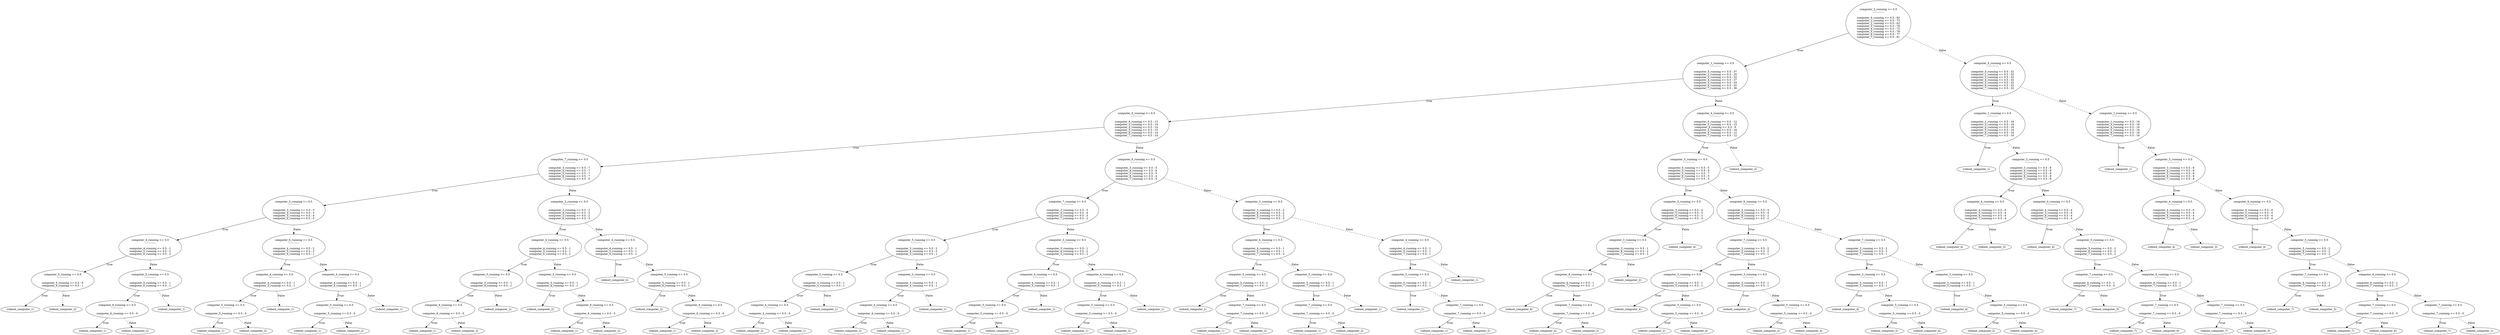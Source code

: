 digraph {
0 [label="computer_2_running <= 0.5
--------------

computer_0_running <= 0.5 : 82
computer_1_running <= 0.5 : 73
computer_2_running <= 0.5 : 63
computer_3_running <= 0.5 : 78
computer_4_running <= 0.5 : 72
computer_5_running <= 0.5 : 78
computer_6_running <= 0.5 : 77
computer_7_running <= 0.5 : 81"];
1 [label="computer_1_running <= 0.5
--------------

computer_0_running <= 0.5 : 37
computer_1_running <= 0.5 : 25
computer_3_running <= 0.5 : 32
computer_4_running <= 0.5 : 37
computer_5_running <= 0.5 : 33
computer_6_running <= 0.5 : 32
computer_7_running <= 0.5 : 36"];
2 [label="computer_0_running <= 0.5
--------------

computer_0_running <= 0.5 : 13
computer_3_running <= 0.5 : 14
computer_4_running <= 0.5 : 14
computer_5_running <= 0.5 : 15
computer_6_running <= 0.5 : 14
computer_7_running <= 0.5 : 14"];
3 [label="computer_7_running <= 0.5
--------------

computer_3_running <= 0.5 : 7
computer_4_running <= 0.5 : 7
computer_5_running <= 0.5 : 7
computer_6_running <= 0.5 : 7
computer_7_running <= 0.5 : 5"];
4 [label="computer_3_running <= 0.5
--------------

computer_3_running <= 0.5 : 3
computer_4_running <= 0.5 : 3
computer_5_running <= 0.5 : 4
computer_6_running <= 0.5 : 3"];
5 [label="computer_4_running <= 0.5
--------------

computer_4_running <= 0.5 : 1
computer_5_running <= 0.5 : 2
computer_6_running <= 0.5 : 2"];
6 [label="computer_5_running <= 0.5
--------------

computer_5_running <= 0.5 : 0
computer_6_running <= 0.5 : 1"];
7 [label="(reboot_computer_1)"];
6 -> 7 [label="True"];
8 [label="(reboot_computer_2)"];
6 -> 8 [style="dashed", label="False"];
5 -> 6 [label="True"];
9 [label="computer_5_running <= 0.5
--------------

computer_5_running <= 0.5 : 1
computer_6_running <= 0.5 : 1"];
10 [label="computer_6_running <= 0.5
--------------

computer_6_running <= 0.5 : 0"];
11 [label="(reboot_computer_1)"];
10 -> 11 [label="True"];
12 [label="(reboot_computer_2)"];
10 -> 12 [style="dashed", label="False"];
9 -> 10 [label="True"];
13 [label="(reboot_computer_1)"];
9 -> 13 [style="dashed", label="False"];
5 -> 9 [style="dashed", label="False"];
4 -> 5 [label="True"];
14 [label="computer_6_running <= 0.5
--------------

computer_4_running <= 0.5 : 2
computer_5_running <= 0.5 : 2
computer_6_running <= 0.5 : 1"];
15 [label="computer_4_running <= 0.5
--------------

computer_4_running <= 0.5 : 1
computer_5_running <= 0.5 : 1"];
16 [label="computer_5_running <= 0.5
--------------

computer_5_running <= 0.5 : 0"];
17 [label="(reboot_computer_1)"];
16 -> 17 [label="True"];
18 [label="(reboot_computer_2)"];
16 -> 18 [style="dashed", label="False"];
15 -> 16 [label="True"];
19 [label="(reboot_computer_1)"];
15 -> 19 [style="dashed", label="False"];
14 -> 15 [label="True"];
20 [label="computer_4_running <= 0.5
--------------

computer_4_running <= 0.5 : 1
computer_5_running <= 0.5 : 1"];
21 [label="computer_5_running <= 0.5
--------------

computer_5_running <= 0.5 : 0"];
22 [label="(reboot_computer_1)"];
21 -> 22 [label="True"];
23 [label="(reboot_computer_2)"];
21 -> 23 [style="dashed", label="False"];
20 -> 21 [label="True"];
24 [label="(reboot_computer_1)"];
20 -> 24 [style="dashed", label="False"];
14 -> 20 [style="dashed", label="False"];
4 -> 14 [style="dashed", label="False"];
3 -> 4 [label="True"];
25 [label="computer_3_running <= 0.5
--------------

computer_3_running <= 0.5 : 2
computer_4_running <= 0.5 : 2
computer_5_running <= 0.5 : 2
computer_6_running <= 0.5 : 3"];
26 [label="computer_4_running <= 0.5
--------------

computer_4_running <= 0.5 : 1
computer_5_running <= 0.5 : 1
computer_6_running <= 0.5 : 2"];
27 [label="computer_5_running <= 0.5
--------------

computer_5_running <= 0.5 : 1
computer_6_running <= 0.5 : 1"];
28 [label="computer_6_running <= 0.5
--------------

computer_6_running <= 0.5 : 0"];
29 [label="(reboot_computer_1)"];
28 -> 29 [label="True"];
30 [label="(reboot_computer_2)"];
28 -> 30 [style="dashed", label="False"];
27 -> 28 [label="True"];
31 [label="(reboot_computer_2)"];
27 -> 31 [style="dashed", label="False"];
26 -> 27 [label="True"];
32 [label="computer_5_running <= 0.5
--------------

computer_5_running <= 0.5 : 1
computer_6_running <= 0.5 : 1"];
33 [label="(reboot_computer_2)"];
32 -> 33 [label="True"];
34 [label="computer_6_running <= 0.5
--------------

computer_6_running <= 0.5 : 0"];
35 [label="(reboot_computer_1)"];
34 -> 35 [label="True"];
36 [label="(reboot_computer_2)"];
34 -> 36 [style="dashed", label="False"];
32 -> 34 [style="dashed", label="False"];
26 -> 32 [style="dashed", label="False"];
25 -> 26 [label="True"];
37 [label="computer_4_running <= 0.5
--------------

computer_4_running <= 0.5 : 1
computer_5_running <= 0.5 : 1
computer_6_running <= 0.5 : 1"];
38 [label="(reboot_computer_2)"];
37 -> 38 [label="True"];
39 [label="computer_5_running <= 0.5
--------------

computer_5_running <= 0.5 : 1
computer_6_running <= 0.5 : 1"];
40 [label="(reboot_computer_2)"];
39 -> 40 [label="True"];
41 [label="computer_6_running <= 0.5
--------------

computer_6_running <= 0.5 : 0"];
42 [label="(reboot_computer_1)"];
41 -> 42 [label="True"];
43 [label="(reboot_computer_2)"];
41 -> 43 [style="dashed", label="False"];
39 -> 41 [style="dashed", label="False"];
37 -> 39 [style="dashed", label="False"];
25 -> 37 [style="dashed", label="False"];
3 -> 25 [style="dashed", label="False"];
2 -> 3 [label="True"];
44 [label="computer_6_running <= 0.5
--------------

computer_3_running <= 0.5 : 5
computer_4_running <= 0.5 : 6
computer_5_running <= 0.5 : 5
computer_6_running <= 0.5 : 4
computer_7_running <= 0.5 : 5"];
45 [label="computer_7_running <= 0.5
--------------

computer_3_running <= 0.5 : 3
computer_4_running <= 0.5 : 4
computer_5_running <= 0.5 : 3
computer_7_running <= 0.5 : 2"];
46 [label="computer_5_running <= 0.5
--------------

computer_3_running <= 0.5 : 2
computer_4_running <= 0.5 : 2
computer_5_running <= 0.5 : 1"];
47 [label="computer_3_running <= 0.5
--------------

computer_3_running <= 0.5 : 1
computer_4_running <= 0.5 : 1"];
48 [label="computer_4_running <= 0.5
--------------

computer_4_running <= 0.5 : 0"];
49 [label="(reboot_computer_2)"];
48 -> 49 [label="True"];
50 [label="(reboot_computer_1)"];
48 -> 50 [style="dashed", label="False"];
47 -> 48 [label="True"];
51 [label="(reboot_computer_1)"];
47 -> 51 [style="dashed", label="False"];
46 -> 47 [label="True"];
52 [label="computer_3_running <= 0.5
--------------

computer_3_running <= 0.5 : 1
computer_4_running <= 0.5 : 1"];
53 [label="computer_4_running <= 0.5
--------------

computer_4_running <= 0.5 : 0"];
54 [label="(reboot_computer_2)"];
53 -> 54 [label="True"];
55 [label="(reboot_computer_1)"];
53 -> 55 [style="dashed", label="False"];
52 -> 53 [label="True"];
56 [label="(reboot_computer_1)"];
52 -> 56 [style="dashed", label="False"];
46 -> 52 [style="dashed", label="False"];
45 -> 46 [label="True"];
57 [label="computer_3_running <= 0.5
--------------

computer_3_running <= 0.5 : 1
computer_4_running <= 0.5 : 2
computer_5_running <= 0.5 : 2"];
58 [label="computer_4_running <= 0.5
--------------

computer_4_running <= 0.5 : 1
computer_5_running <= 0.5 : 1"];
59 [label="computer_5_running <= 0.5
--------------

computer_5_running <= 0.5 : 0"];
60 [label="(reboot_computer_1)"];
59 -> 60 [label="True"];
61 [label="(reboot_computer_2)"];
59 -> 61 [style="dashed", label="False"];
58 -> 59 [label="True"];
62 [label="(reboot_computer_1)"];
58 -> 62 [style="dashed", label="False"];
57 -> 58 [label="True"];
63 [label="computer_4_running <= 0.5
--------------

computer_4_running <= 0.5 : 1
computer_5_running <= 0.5 : 1"];
64 [label="computer_5_running <= 0.5
--------------

computer_5_running <= 0.5 : 0"];
65 [label="(reboot_computer_1)"];
64 -> 65 [label="True"];
66 [label="(reboot_computer_2)"];
64 -> 66 [style="dashed", label="False"];
63 -> 64 [label="True"];
67 [label="(reboot_computer_1)"];
63 -> 67 [style="dashed", label="False"];
57 -> 63 [style="dashed", label="False"];
45 -> 57 [style="dashed", label="False"];
44 -> 45 [label="True"];
68 [label="computer_3_running <= 0.5
--------------

computer_3_running <= 0.5 : 2
computer_4_running <= 0.5 : 2
computer_5_running <= 0.5 : 2
computer_7_running <= 0.5 : 3"];
69 [label="computer_4_running <= 0.5
--------------

computer_4_running <= 0.5 : 1
computer_5_running <= 0.5 : 1
computer_7_running <= 0.5 : 2"];
70 [label="computer_5_running <= 0.5
--------------

computer_5_running <= 0.5 : 1
computer_7_running <= 0.5 : 1"];
71 [label="(reboot_computer_1)"];
70 -> 71 [label="True"];
72 [label="computer_7_running <= 0.5
--------------

computer_7_running <= 0.5 : 0"];
73 [label="(reboot_computer_1)"];
72 -> 73 [label="True"];
74 [label="(reboot_computer_2)"];
72 -> 74 [style="dashed", label="False"];
70 -> 72 [style="dashed", label="False"];
69 -> 70 [label="True"];
75 [label="computer_5_running <= 0.5
--------------

computer_5_running <= 0.5 : 1
computer_7_running <= 0.5 : 1"];
76 [label="computer_7_running <= 0.5
--------------

computer_7_running <= 0.5 : 0"];
77 [label="(reboot_computer_1)"];
76 -> 77 [label="True"];
78 [label="(reboot_computer_2)"];
76 -> 78 [style="dashed", label="False"];
75 -> 76 [label="True"];
79 [label="(reboot_computer_1)"];
75 -> 79 [style="dashed", label="False"];
69 -> 75 [style="dashed", label="False"];
68 -> 69 [label="True"];
80 [label="computer_4_running <= 0.5
--------------

computer_4_running <= 0.5 : 1
computer_5_running <= 0.5 : 1
computer_7_running <= 0.5 : 1"];
81 [label="computer_5_running <= 0.5
--------------

computer_5_running <= 0.5 : 1
computer_7_running <= 0.5 : 1"];
82 [label="(reboot_computer_1)"];
81 -> 82 [label="True"];
83 [label="computer_7_running <= 0.5
--------------

computer_7_running <= 0.5 : 0"];
84 [label="(reboot_computer_1)"];
83 -> 84 [label="True"];
85 [label="(reboot_computer_2)"];
83 -> 85 [style="dashed", label="False"];
81 -> 83 [style="dashed", label="False"];
80 -> 81 [label="True"];
86 [label="(reboot_computer_1)"];
80 -> 86 [style="dashed", label="False"];
68 -> 80 [style="dashed", label="False"];
44 -> 68 [style="dashed", label="False"];
2 -> 44 [style="dashed", label="False"];
1 -> 2 [label="True"];
87 [label="computer_4_running <= 0.5
--------------

computer_0_running <= 0.5 : 12
computer_3_running <= 0.5 : 15
computer_4_running <= 0.5 : 9
computer_5_running <= 0.5 : 16
computer_6_running <= 0.5 : 12
computer_7_running <= 0.5 : 12"];
88 [label="computer_0_running <= 0.5
--------------

computer_0_running <= 0.5 : 5
computer_3_running <= 0.5 : 8
computer_5_running <= 0.5 : 7
computer_6_running <= 0.5 : 5
computer_7_running <= 0.5 : 5"];
89 [label="computer_5_running <= 0.5
--------------

computer_3_running <= 0.5 : 4
computer_5_running <= 0.5 : 3
computer_6_running <= 0.5 : 3
computer_7_running <= 0.5 : 3"];
90 [label="computer_3_running <= 0.5
--------------

computer_3_running <= 0.5 : 1
computer_6_running <= 0.5 : 2
computer_7_running <= 0.5 : 2"];
91 [label="computer_6_running <= 0.5
--------------

computer_6_running <= 0.5 : 1
computer_7_running <= 0.5 : 1"];
92 [label="(reboot_computer_4)"];
91 -> 92 [label="True"];
93 [label="computer_7_running <= 0.5
--------------

computer_7_running <= 0.5 : 0"];
94 [label="(reboot_computer_4)"];
93 -> 94 [label="True"];
95 [label="(reboot_computer_2)"];
93 -> 95 [style="dashed", label="False"];
91 -> 93 [style="dashed", label="False"];
90 -> 91 [label="True"];
96 [label="(reboot_computer_2)"];
90 -> 96 [style="dashed", label="False"];
89 -> 90 [label="True"];
97 [label="(reboot_computer_4)"];
89 -> 97 [style="dashed", label="False"];
88 -> 89 [label="True"];
98 [label="computer_6_running <= 0.5
--------------

computer_3_running <= 0.5 : 4
computer_5_running <= 0.5 : 4
computer_6_running <= 0.5 : 2
computer_7_running <= 0.5 : 2"];
99 [label="computer_7_running <= 0.5
--------------

computer_3_running <= 0.5 : 2
computer_5_running <= 0.5 : 2
computer_7_running <= 0.5 : 1"];
100 [label="computer_3_running <= 0.5
--------------

computer_3_running <= 0.5 : 1
computer_5_running <= 0.5 : 1"];
101 [label="(reboot_computer_4)"];
100 -> 101 [label="True"];
102 [label="computer_5_running <= 0.5
--------------

computer_5_running <= 0.5 : 0"];
103 [label="(reboot_computer_2)"];
102 -> 103 [label="True"];
104 [label="(reboot_computer_4)"];
102 -> 104 [style="dashed", label="False"];
100 -> 102 [style="dashed", label="False"];
99 -> 100 [label="True"];
105 [label="computer_3_running <= 0.5
--------------

computer_3_running <= 0.5 : 1
computer_5_running <= 0.5 : 1"];
106 [label="(reboot_computer_4)"];
105 -> 106 [label="True"];
107 [label="computer_5_running <= 0.5
--------------

computer_5_running <= 0.5 : 0"];
108 [label="(reboot_computer_2)"];
107 -> 108 [label="True"];
109 [label="(reboot_computer_4)"];
107 -> 109 [style="dashed", label="False"];
105 -> 107 [style="dashed", label="False"];
99 -> 105 [style="dashed", label="False"];
98 -> 99 [label="True"];
110 [label="computer_7_running <= 0.5
--------------

computer_3_running <= 0.5 : 2
computer_5_running <= 0.5 : 2
computer_7_running <= 0.5 : 1"];
111 [label="computer_3_running <= 0.5
--------------

computer_3_running <= 0.5 : 1
computer_5_running <= 0.5 : 1"];
112 [label="(reboot_computer_4)"];
111 -> 112 [label="True"];
113 [label="computer_5_running <= 0.5
--------------

computer_5_running <= 0.5 : 0"];
114 [label="(reboot_computer_2)"];
113 -> 114 [label="True"];
115 [label="(reboot_computer_4)"];
113 -> 115 [style="dashed", label="False"];
111 -> 113 [style="dashed", label="False"];
110 -> 111 [label="True"];
116 [label="computer_3_running <= 0.5
--------------

computer_3_running <= 0.5 : 1
computer_5_running <= 0.5 : 1"];
117 [label="(reboot_computer_4)"];
116 -> 117 [label="True"];
118 [label="computer_5_running <= 0.5
--------------

computer_5_running <= 0.5 : 0"];
119 [label="(reboot_computer_2)"];
118 -> 119 [label="True"];
120 [label="(reboot_computer_4)"];
118 -> 120 [style="dashed", label="False"];
116 -> 118 [style="dashed", label="False"];
110 -> 116 [style="dashed", label="False"];
98 -> 110 [style="dashed", label="False"];
88 -> 98 [style="dashed", label="False"];
87 -> 88 [label="True"];
121 [label="(reboot_computer_2)"];
87 -> 121 [style="dashed", label="False"];
1 -> 87 [style="dashed", label="False"];
0 -> 1 [label="True"];
122 [label="computer_0_running <= 0.5
--------------

computer_0_running <= 0.5 : 32
computer_1_running <= 0.5 : 32
computer_3_running <= 0.5 : 32
computer_4_running <= 0.5 : 32
computer_5_running <= 0.5 : 32
computer_6_running <= 0.5 : 32
computer_7_running <= 0.5 : 32"];
123 [label="computer_1_running <= 0.5
--------------

computer_1_running <= 0.5 : 16
computer_3_running <= 0.5 : 16
computer_4_running <= 0.5 : 16
computer_5_running <= 0.5 : 16
computer_6_running <= 0.5 : 16
computer_7_running <= 0.5 : 16"];
124 [label="(reboot_computer_1)"];
123 -> 124 [label="True"];
125 [label="computer_3_running <= 0.5
--------------

computer_3_running <= 0.5 : 8
computer_4_running <= 0.5 : 8
computer_5_running <= 0.5 : 8
computer_6_running <= 0.5 : 8
computer_7_running <= 0.5 : 8"];
126 [label="computer_4_running <= 0.5
--------------

computer_4_running <= 0.5 : 0
computer_5_running <= 0.5 : 4
computer_6_running <= 0.5 : 4
computer_7_running <= 0.5 : 4"];
127 [label="(reboot_computer_4)"];
126 -> 127 [label="True"];
128 [label="(reboot_computer_3)"];
126 -> 128 [style="dashed", label="False"];
125 -> 126 [label="True"];
129 [label="computer_4_running <= 0.5
--------------

computer_4_running <= 0.5 : 4
computer_5_running <= 0.5 : 4
computer_6_running <= 0.5 : 4
computer_7_running <= 0.5 : 4"];
130 [label="(reboot_computer_4)"];
129 -> 130 [label="True"];
131 [label="computer_5_running <= 0.5
--------------

computer_5_running <= 0.5 : 2
computer_6_running <= 0.5 : 2
computer_7_running <= 0.5 : 2"];
132 [label="computer_7_running <= 0.5
--------------

computer_6_running <= 0.5 : 1
computer_7_running <= 0.5 : 0"];
133 [label="(reboot_computer_7)"];
132 -> 133 [label="True"];
134 [label="(reboot_computer_5)"];
132 -> 134 [style="dashed", label="False"];
131 -> 132 [label="True"];
135 [label="computer_6_running <= 0.5
--------------

computer_6_running <= 0.5 : 1
computer_7_running <= 0.5 : 1"];
136 [label="computer_7_running <= 0.5
--------------

computer_7_running <= 0.5 : 0"];
137 [label="(reboot_computer_7)"];
136 -> 137 [label="True"];
138 [label="(reboot_computer_6)"];
136 -> 138 [style="dashed", label="False"];
135 -> 136 [label="True"];
139 [label="computer_7_running <= 0.5
--------------

computer_7_running <= 0.5 : 0"];
140 [label="(reboot_computer_7)"];
139 -> 140 [label="True"];
141 [label="(reboot_computer_0)"];
139 -> 141 [style="dashed", label="False"];
135 -> 139 [style="dashed", label="False"];
131 -> 135 [style="dashed", label="False"];
129 -> 131 [style="dashed", label="False"];
125 -> 129 [style="dashed", label="False"];
123 -> 125 [style="dashed", label="False"];
122 -> 123 [label="True"];
142 [label="computer_1_running <= 0.5
--------------

computer_1_running <= 0.5 : 16
computer_3_running <= 0.5 : 16
computer_4_running <= 0.5 : 16
computer_5_running <= 0.5 : 16
computer_6_running <= 0.5 : 16
computer_7_running <= 0.5 : 16"];
143 [label="(reboot_computer_1)"];
142 -> 143 [label="True"];
144 [label="computer_3_running <= 0.5
--------------

computer_3_running <= 0.5 : 8
computer_4_running <= 0.5 : 8
computer_5_running <= 0.5 : 8
computer_6_running <= 0.5 : 8
computer_7_running <= 0.5 : 8"];
145 [label="computer_4_running <= 0.5
--------------

computer_4_running <= 0.5 : 0
computer_5_running <= 0.5 : 4
computer_6_running <= 0.5 : 4
computer_7_running <= 0.5 : 4"];
146 [label="(reboot_computer_4)"];
145 -> 146 [label="True"];
147 [label="(reboot_computer_3)"];
145 -> 147 [style="dashed", label="False"];
144 -> 145 [label="True"];
148 [label="computer_4_running <= 0.5
--------------

computer_4_running <= 0.5 : 4
computer_5_running <= 0.5 : 4
computer_6_running <= 0.5 : 4
computer_7_running <= 0.5 : 4"];
149 [label="(reboot_computer_4)"];
148 -> 149 [label="True"];
150 [label="computer_5_running <= 0.5
--------------

computer_5_running <= 0.5 : 2
computer_6_running <= 0.5 : 2
computer_7_running <= 0.5 : 2"];
151 [label="computer_7_running <= 0.5
--------------

computer_6_running <= 0.5 : 1
computer_7_running <= 0.5 : 0"];
152 [label="(reboot_computer_7)"];
151 -> 152 [label="True"];
153 [label="(reboot_computer_5)"];
151 -> 153 [style="dashed", label="False"];
150 -> 151 [label="True"];
154 [label="computer_6_running <= 0.5
--------------

computer_6_running <= 0.5 : 1
computer_7_running <= 0.5 : 1"];
155 [label="computer_7_running <= 0.5
--------------

computer_7_running <= 0.5 : 0"];
156 [label="(reboot_computer_7)"];
155 -> 156 [label="True"];
157 [label="(reboot_computer_6)"];
155 -> 157 [style="dashed", label="False"];
154 -> 155 [label="True"];
158 [label="computer_7_running <= 0.5
--------------

computer_7_running <= 0.5 : 0"];
159 [label="(reboot_computer_7)"];
158 -> 159 [label="True"];
160 [label="(reboot_computer_1)"];
158 -> 160 [style="dashed", label="False"];
154 -> 158 [style="dashed", label="False"];
150 -> 154 [style="dashed", label="False"];
148 -> 150 [style="dashed", label="False"];
144 -> 148 [style="dashed", label="False"];
142 -> 144 [style="dashed", label="False"];
122 -> 142 [style="dashed", label="False"];
0 -> 122 [style="dashed", label="False"];

}